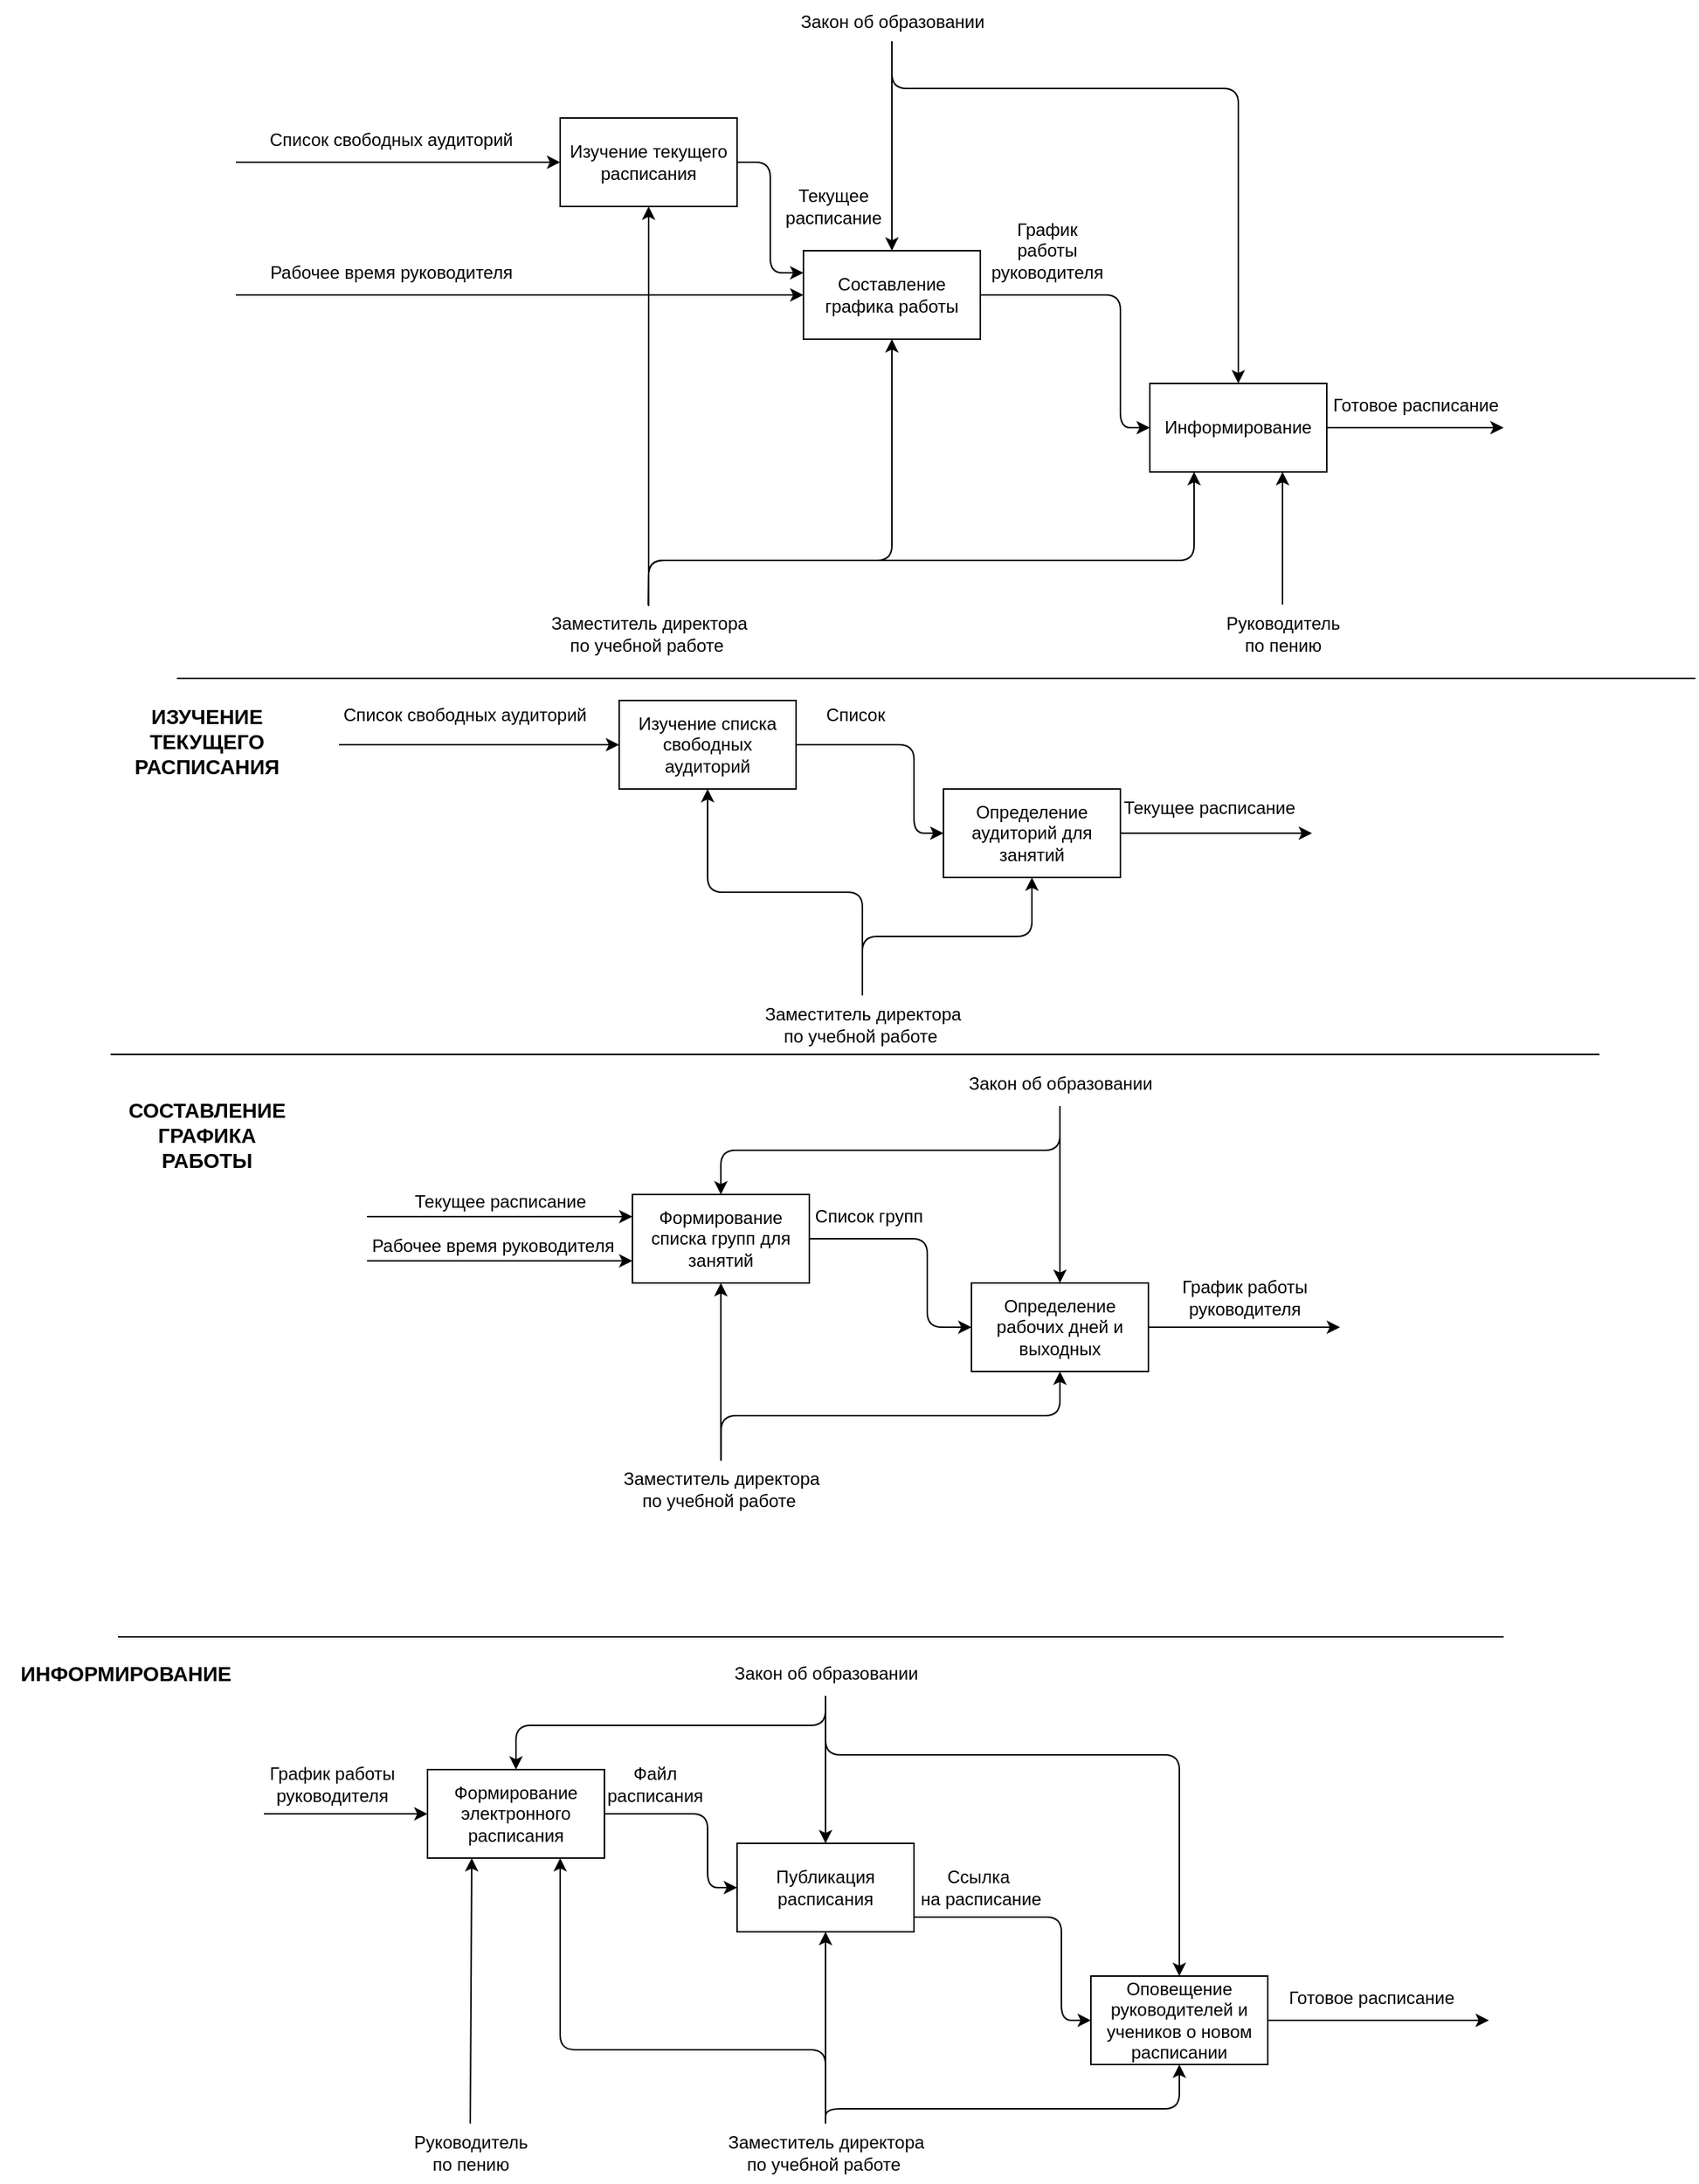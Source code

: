 <mxfile version="24.8.4">
  <diagram name="Страница — 1" id="61obWKptWlQ09NZs3MzU">
    <mxGraphModel dx="1877" dy="603" grid="1" gridSize="10" guides="1" tooltips="1" connect="1" arrows="1" fold="1" page="1" pageScale="1" pageWidth="827" pageHeight="1169" math="0" shadow="0">
      <root>
        <mxCell id="0" />
        <mxCell id="1" parent="0" />
        <mxCell id="VC-thPKfoRn562eEeUEu-22" style="edgeStyle=orthogonalEdgeStyle;rounded=1;orthogonalLoop=1;jettySize=auto;html=1;exitX=1;exitY=0.5;exitDx=0;exitDy=0;entryX=0;entryY=0.25;entryDx=0;entryDy=0;curved=0;" edge="1" parent="1" source="VC-thPKfoRn562eEeUEu-1" target="VC-thPKfoRn562eEeUEu-2">
          <mxGeometry relative="1" as="geometry" />
        </mxCell>
        <mxCell id="VC-thPKfoRn562eEeUEu-1" value="Изучение текущего расписания" style="rounded=0;whiteSpace=wrap;html=1;" vertex="1" parent="1">
          <mxGeometry x="220" y="140" width="120" height="60" as="geometry" />
        </mxCell>
        <mxCell id="VC-thPKfoRn562eEeUEu-25" style="edgeStyle=orthogonalEdgeStyle;rounded=1;orthogonalLoop=1;jettySize=auto;html=1;entryX=0;entryY=0.5;entryDx=0;entryDy=0;curved=0;" edge="1" parent="1" source="VC-thPKfoRn562eEeUEu-2" target="VC-thPKfoRn562eEeUEu-3">
          <mxGeometry relative="1" as="geometry">
            <Array as="points">
              <mxPoint x="600" y="260" />
              <mxPoint x="600" y="350" />
            </Array>
          </mxGeometry>
        </mxCell>
        <mxCell id="VC-thPKfoRn562eEeUEu-2" value="Составление графика работы" style="whiteSpace=wrap;html=1;rounded=0;" vertex="1" parent="1">
          <mxGeometry x="385" y="230" width="120" height="60" as="geometry" />
        </mxCell>
        <mxCell id="VC-thPKfoRn562eEeUEu-11" style="edgeStyle=orthogonalEdgeStyle;rounded=1;orthogonalLoop=1;jettySize=auto;html=1;exitX=1;exitY=0.5;exitDx=0;exitDy=0;" edge="1" parent="1" source="VC-thPKfoRn562eEeUEu-3">
          <mxGeometry relative="1" as="geometry">
            <mxPoint x="860" y="350" as="targetPoint" />
          </mxGeometry>
        </mxCell>
        <mxCell id="VC-thPKfoRn562eEeUEu-3" value="Информирование" style="whiteSpace=wrap;html=1;rounded=0;" vertex="1" parent="1">
          <mxGeometry x="620" y="320" width="120" height="60" as="geometry" />
        </mxCell>
        <mxCell id="VC-thPKfoRn562eEeUEu-4" value="Рабочее время руководителя" style="text;html=1;align=center;verticalAlign=middle;resizable=0;points=[];autosize=1;strokeColor=none;fillColor=none;rounded=1;" vertex="1" parent="1">
          <mxGeometry x="10" y="230" width="190" height="30" as="geometry" />
        </mxCell>
        <mxCell id="VC-thPKfoRn562eEeUEu-5" value="Список свободных аудиторий" style="text;html=1;align=center;verticalAlign=middle;resizable=0;points=[];autosize=1;strokeColor=none;fillColor=none;rounded=1;" vertex="1" parent="1">
          <mxGeometry x="10" y="140" width="190" height="30" as="geometry" />
        </mxCell>
        <mxCell id="VC-thPKfoRn562eEeUEu-6" value="Заместитель директора&lt;br&gt;по учебной работе&amp;nbsp;" style="text;html=1;align=center;verticalAlign=middle;resizable=0;points=[];autosize=1;strokeColor=none;fillColor=none;rounded=1;" vertex="1" parent="1">
          <mxGeometry x="200" y="470" width="160" height="40" as="geometry" />
        </mxCell>
        <mxCell id="VC-thPKfoRn562eEeUEu-18" style="edgeStyle=orthogonalEdgeStyle;rounded=0;orthogonalLoop=1;jettySize=auto;html=1;entryX=0.75;entryY=1;entryDx=0;entryDy=0;" edge="1" parent="1" source="VC-thPKfoRn562eEeUEu-7" target="VC-thPKfoRn562eEeUEu-3">
          <mxGeometry relative="1" as="geometry" />
        </mxCell>
        <mxCell id="VC-thPKfoRn562eEeUEu-7" value="Руководитель&lt;br&gt;по пению" style="text;html=1;align=center;verticalAlign=middle;resizable=0;points=[];autosize=1;strokeColor=none;fillColor=none;rounded=1;" vertex="1" parent="1">
          <mxGeometry x="660" y="470" width="100" height="40" as="geometry" />
        </mxCell>
        <mxCell id="VC-thPKfoRn562eEeUEu-8" value="Закон об образовании" style="text;html=1;align=center;verticalAlign=middle;resizable=0;points=[];autosize=1;strokeColor=none;fillColor=none;rounded=1;" vertex="1" parent="1">
          <mxGeometry x="370" y="60" width="150" height="30" as="geometry" />
        </mxCell>
        <mxCell id="VC-thPKfoRn562eEeUEu-9" value="Готовое расписание" style="text;html=1;align=center;verticalAlign=middle;resizable=0;points=[];autosize=1;strokeColor=none;fillColor=none;rounded=1;" vertex="1" parent="1">
          <mxGeometry x="730" y="320" width="140" height="30" as="geometry" />
        </mxCell>
        <mxCell id="VC-thPKfoRn562eEeUEu-12" value="" style="endArrow=classic;html=1;rounded=1;entryX=0.5;entryY=0;entryDx=0;entryDy=0;" edge="1" parent="1" target="VC-thPKfoRn562eEeUEu-2">
          <mxGeometry width="50" height="50" relative="1" as="geometry">
            <mxPoint x="445" y="90" as="sourcePoint" />
            <mxPoint x="440" y="290" as="targetPoint" />
          </mxGeometry>
        </mxCell>
        <mxCell id="VC-thPKfoRn562eEeUEu-15" value="" style="endArrow=classic;html=1;rounded=1;entryX=0.5;entryY=0;entryDx=0;entryDy=0;" edge="1" parent="1" target="VC-thPKfoRn562eEeUEu-3">
          <mxGeometry width="50" height="50" relative="1" as="geometry">
            <mxPoint x="445" y="88" as="sourcePoint" />
            <mxPoint x="440" y="290" as="targetPoint" />
            <Array as="points">
              <mxPoint x="445" y="120" />
              <mxPoint x="680" y="120" />
            </Array>
          </mxGeometry>
        </mxCell>
        <mxCell id="VC-thPKfoRn562eEeUEu-16" value="" style="endArrow=classic;html=1;rounded=1;exitX=0.5;exitY=0.025;exitDx=0;exitDy=0;exitPerimeter=0;entryX=0.5;entryY=1;entryDx=0;entryDy=0;" edge="1" parent="1" source="VC-thPKfoRn562eEeUEu-6" target="VC-thPKfoRn562eEeUEu-1">
          <mxGeometry width="50" height="50" relative="1" as="geometry">
            <mxPoint x="390" y="340" as="sourcePoint" />
            <mxPoint x="440" y="290" as="targetPoint" />
          </mxGeometry>
        </mxCell>
        <mxCell id="VC-thPKfoRn562eEeUEu-17" value="" style="endArrow=classic;html=1;rounded=1;exitX=0.498;exitY=0.005;exitDx=0;exitDy=0;exitPerimeter=0;entryX=0.5;entryY=1;entryDx=0;entryDy=0;" edge="1" parent="1" source="VC-thPKfoRn562eEeUEu-6" target="VC-thPKfoRn562eEeUEu-2">
          <mxGeometry width="50" height="50" relative="1" as="geometry">
            <mxPoint x="290" y="481" as="sourcePoint" />
            <mxPoint x="290" y="210" as="targetPoint" />
            <Array as="points">
              <mxPoint x="280" y="440" />
              <mxPoint x="445" y="440" />
            </Array>
          </mxGeometry>
        </mxCell>
        <mxCell id="VC-thPKfoRn562eEeUEu-19" value="" style="endArrow=classic;html=1;rounded=1;entryX=0.25;entryY=1;entryDx=0;entryDy=0;curved=0;" edge="1" parent="1" target="VC-thPKfoRn562eEeUEu-3">
          <mxGeometry width="50" height="50" relative="1" as="geometry">
            <mxPoint x="280" y="470" as="sourcePoint" />
            <mxPoint x="440" y="290" as="targetPoint" />
            <Array as="points">
              <mxPoint x="280" y="440" />
              <mxPoint x="650" y="440" />
            </Array>
          </mxGeometry>
        </mxCell>
        <mxCell id="VC-thPKfoRn562eEeUEu-20" value="" style="endArrow=classic;html=1;rounded=0;entryX=0;entryY=0.5;entryDx=0;entryDy=0;" edge="1" parent="1" target="VC-thPKfoRn562eEeUEu-1">
          <mxGeometry width="50" height="50" relative="1" as="geometry">
            <mxPoint y="170" as="sourcePoint" />
            <mxPoint x="440" y="290" as="targetPoint" />
          </mxGeometry>
        </mxCell>
        <mxCell id="VC-thPKfoRn562eEeUEu-21" value="" style="endArrow=classic;html=1;rounded=0;entryX=0;entryY=0.5;entryDx=0;entryDy=0;" edge="1" parent="1" target="VC-thPKfoRn562eEeUEu-2">
          <mxGeometry width="50" height="50" relative="1" as="geometry">
            <mxPoint y="260" as="sourcePoint" />
            <mxPoint x="440" y="290" as="targetPoint" />
          </mxGeometry>
        </mxCell>
        <mxCell id="VC-thPKfoRn562eEeUEu-23" value="Текущее&lt;br&gt;расписание" style="text;html=1;align=center;verticalAlign=middle;resizable=0;points=[];autosize=1;strokeColor=none;fillColor=none;" vertex="1" parent="1">
          <mxGeometry x="360" y="180" width="90" height="40" as="geometry" />
        </mxCell>
        <mxCell id="VC-thPKfoRn562eEeUEu-26" value="График&lt;br&gt;работы &lt;br&gt;руководителя" style="text;html=1;align=center;verticalAlign=middle;resizable=0;points=[];autosize=1;strokeColor=none;fillColor=none;" vertex="1" parent="1">
          <mxGeometry x="500" y="200" width="100" height="60" as="geometry" />
        </mxCell>
        <mxCell id="VC-thPKfoRn562eEeUEu-32" style="edgeStyle=orthogonalEdgeStyle;rounded=1;orthogonalLoop=1;jettySize=auto;html=1;entryX=0;entryY=0.5;entryDx=0;entryDy=0;curved=0;" edge="1" parent="1" source="VC-thPKfoRn562eEeUEu-27" target="VC-thPKfoRn562eEeUEu-28">
          <mxGeometry relative="1" as="geometry">
            <Array as="points">
              <mxPoint x="460" y="565" />
              <mxPoint x="460" y="625" />
            </Array>
          </mxGeometry>
        </mxCell>
        <mxCell id="VC-thPKfoRn562eEeUEu-27" value="Изучение списка свободных аудиторий" style="whiteSpace=wrap;html=1;" vertex="1" parent="1">
          <mxGeometry x="260" y="535" width="120" height="60" as="geometry" />
        </mxCell>
        <mxCell id="VC-thPKfoRn562eEeUEu-34" style="edgeStyle=orthogonalEdgeStyle;rounded=0;orthogonalLoop=1;jettySize=auto;html=1;" edge="1" parent="1" source="VC-thPKfoRn562eEeUEu-28">
          <mxGeometry relative="1" as="geometry">
            <mxPoint x="730" y="625" as="targetPoint" />
          </mxGeometry>
        </mxCell>
        <mxCell id="VC-thPKfoRn562eEeUEu-28" value="Определение аудиторий для занятий" style="whiteSpace=wrap;html=1;" vertex="1" parent="1">
          <mxGeometry x="480" y="595" width="120" height="60" as="geometry" />
        </mxCell>
        <mxCell id="VC-thPKfoRn562eEeUEu-30" style="edgeStyle=orthogonalEdgeStyle;rounded=1;orthogonalLoop=1;jettySize=auto;html=1;entryX=0.5;entryY=1;entryDx=0;entryDy=0;curved=0;" edge="1" parent="1" source="VC-thPKfoRn562eEeUEu-29" target="VC-thPKfoRn562eEeUEu-28">
          <mxGeometry relative="1" as="geometry" />
        </mxCell>
        <mxCell id="VC-thPKfoRn562eEeUEu-31" style="edgeStyle=orthogonalEdgeStyle;rounded=1;orthogonalLoop=1;jettySize=auto;html=1;entryX=0.5;entryY=1;entryDx=0;entryDy=0;curved=0;" edge="1" parent="1" source="VC-thPKfoRn562eEeUEu-29" target="VC-thPKfoRn562eEeUEu-27">
          <mxGeometry relative="1" as="geometry" />
        </mxCell>
        <mxCell id="VC-thPKfoRn562eEeUEu-29" value="Заместитель директора&lt;br&gt;по учебной работе&amp;nbsp;" style="text;html=1;align=center;verticalAlign=middle;resizable=0;points=[];autosize=1;strokeColor=none;fillColor=none;rounded=1;" vertex="1" parent="1">
          <mxGeometry x="345" y="735" width="160" height="40" as="geometry" />
        </mxCell>
        <mxCell id="VC-thPKfoRn562eEeUEu-33" value="Список" style="text;html=1;align=center;verticalAlign=middle;resizable=0;points=[];autosize=1;strokeColor=none;fillColor=none;" vertex="1" parent="1">
          <mxGeometry x="390" y="530" width="60" height="30" as="geometry" />
        </mxCell>
        <mxCell id="VC-thPKfoRn562eEeUEu-35" value="Текущее расписание" style="text;html=1;align=center;verticalAlign=middle;resizable=0;points=[];autosize=1;strokeColor=none;fillColor=none;" vertex="1" parent="1">
          <mxGeometry x="590" y="593" width="140" height="30" as="geometry" />
        </mxCell>
        <mxCell id="VC-thPKfoRn562eEeUEu-37" value="" style="endArrow=classic;html=1;rounded=0;entryX=0;entryY=0.5;entryDx=0;entryDy=0;" edge="1" parent="1" target="VC-thPKfoRn562eEeUEu-27">
          <mxGeometry width="50" height="50" relative="1" as="geometry">
            <mxPoint x="70" y="565" as="sourcePoint" />
            <mxPoint x="510" y="585" as="targetPoint" />
          </mxGeometry>
        </mxCell>
        <mxCell id="VC-thPKfoRn562eEeUEu-38" value="Список свободных аудиторий" style="text;html=1;align=center;verticalAlign=middle;resizable=0;points=[];autosize=1;strokeColor=none;fillColor=none;rounded=1;" vertex="1" parent="1">
          <mxGeometry x="60" y="530" width="190" height="30" as="geometry" />
        </mxCell>
        <mxCell id="VC-thPKfoRn562eEeUEu-39" value="Определение рабочих дней и выходных" style="whiteSpace=wrap;html=1;" vertex="1" parent="1">
          <mxGeometry x="499" y="930" width="120" height="60" as="geometry" />
        </mxCell>
        <mxCell id="VC-thPKfoRn562eEeUEu-45" style="edgeStyle=orthogonalEdgeStyle;rounded=0;orthogonalLoop=1;jettySize=auto;html=1;exitX=1;exitY=0.5;exitDx=0;exitDy=0;" edge="1" parent="1" source="VC-thPKfoRn562eEeUEu-39">
          <mxGeometry relative="1" as="geometry">
            <mxPoint x="749" y="960" as="targetPoint" />
          </mxGeometry>
        </mxCell>
        <mxCell id="VC-thPKfoRn562eEeUEu-47" style="edgeStyle=orthogonalEdgeStyle;rounded=1;orthogonalLoop=1;jettySize=auto;html=1;entryX=0;entryY=0.5;entryDx=0;entryDy=0;curved=0;" edge="1" parent="1" source="VC-thPKfoRn562eEeUEu-40" target="VC-thPKfoRn562eEeUEu-39">
          <mxGeometry relative="1" as="geometry">
            <Array as="points">
              <mxPoint x="469" y="900" />
              <mxPoint x="469" y="960" />
            </Array>
          </mxGeometry>
        </mxCell>
        <mxCell id="VC-thPKfoRn562eEeUEu-40" value="Формирование списка групп для занятий" style="whiteSpace=wrap;html=1;" vertex="1" parent="1">
          <mxGeometry x="269" y="870" width="120" height="60" as="geometry" />
        </mxCell>
        <mxCell id="VC-thPKfoRn562eEeUEu-41" value="" style="endArrow=none;html=1;rounded=0;" edge="1" parent="1">
          <mxGeometry width="50" height="50" relative="1" as="geometry">
            <mxPoint x="-40" y="520" as="sourcePoint" />
            <mxPoint x="990" y="520" as="targetPoint" />
          </mxGeometry>
        </mxCell>
        <mxCell id="VC-thPKfoRn562eEeUEu-42" value="" style="endArrow=none;html=1;rounded=0;" edge="1" parent="1">
          <mxGeometry width="50" height="50" relative="1" as="geometry">
            <mxPoint x="-85" y="775" as="sourcePoint" />
            <mxPoint x="925" y="775" as="targetPoint" />
          </mxGeometry>
        </mxCell>
        <mxCell id="VC-thPKfoRn562eEeUEu-44" value="Список групп" style="text;html=1;align=center;verticalAlign=middle;resizable=0;points=[];autosize=1;strokeColor=none;fillColor=none;" vertex="1" parent="1">
          <mxGeometry x="379" y="870" width="100" height="30" as="geometry" />
        </mxCell>
        <mxCell id="VC-thPKfoRn562eEeUEu-46" value="График работы&lt;br&gt;руководителя" style="text;html=1;align=center;verticalAlign=middle;resizable=0;points=[];autosize=1;strokeColor=none;fillColor=none;" vertex="1" parent="1">
          <mxGeometry x="629" y="920" width="110" height="40" as="geometry" />
        </mxCell>
        <mxCell id="VC-thPKfoRn562eEeUEu-49" style="edgeStyle=orthogonalEdgeStyle;rounded=1;orthogonalLoop=1;jettySize=auto;html=1;entryX=0.5;entryY=0;entryDx=0;entryDy=0;curved=0;" edge="1" parent="1" target="VC-thPKfoRn562eEeUEu-40">
          <mxGeometry relative="1" as="geometry">
            <mxPoint x="559" y="811" as="sourcePoint" />
            <Array as="points">
              <mxPoint x="559" y="811" />
              <mxPoint x="559" y="840" />
              <mxPoint x="329" y="840" />
            </Array>
          </mxGeometry>
        </mxCell>
        <mxCell id="VC-thPKfoRn562eEeUEu-50" style="edgeStyle=orthogonalEdgeStyle;rounded=1;orthogonalLoop=1;jettySize=auto;html=1;entryX=0.5;entryY=0;entryDx=0;entryDy=0;curved=0;" edge="1" parent="1" source="VC-thPKfoRn562eEeUEu-48" target="VC-thPKfoRn562eEeUEu-39">
          <mxGeometry relative="1" as="geometry">
            <Array as="points">
              <mxPoint x="559" y="840" />
              <mxPoint x="559" y="840" />
            </Array>
          </mxGeometry>
        </mxCell>
        <mxCell id="VC-thPKfoRn562eEeUEu-48" value="Закон об образовании" style="text;html=1;align=center;verticalAlign=middle;resizable=0;points=[];autosize=1;strokeColor=none;fillColor=none;" vertex="1" parent="1">
          <mxGeometry x="484" y="780" width="150" height="30" as="geometry" />
        </mxCell>
        <mxCell id="VC-thPKfoRn562eEeUEu-52" style="edgeStyle=orthogonalEdgeStyle;rounded=1;orthogonalLoop=1;jettySize=auto;html=1;entryX=0.5;entryY=1;entryDx=0;entryDy=0;curved=0;" edge="1" parent="1" source="VC-thPKfoRn562eEeUEu-51" target="VC-thPKfoRn562eEeUEu-40">
          <mxGeometry relative="1" as="geometry" />
        </mxCell>
        <mxCell id="VC-thPKfoRn562eEeUEu-53" style="edgeStyle=orthogonalEdgeStyle;rounded=1;orthogonalLoop=1;jettySize=auto;html=1;entryX=0.5;entryY=1;entryDx=0;entryDy=0;exitX=0.501;exitY=0.015;exitDx=0;exitDy=0;exitPerimeter=0;curved=0;" edge="1" parent="1" source="VC-thPKfoRn562eEeUEu-51" target="VC-thPKfoRn562eEeUEu-39">
          <mxGeometry relative="1" as="geometry" />
        </mxCell>
        <mxCell id="VC-thPKfoRn562eEeUEu-51" value="Заместитель директора&lt;br&gt;по учебной работе&amp;nbsp;" style="text;html=1;align=center;verticalAlign=middle;resizable=0;points=[];autosize=1;strokeColor=none;fillColor=none;rounded=1;" vertex="1" parent="1">
          <mxGeometry x="249" y="1050" width="160" height="40" as="geometry" />
        </mxCell>
        <mxCell id="VC-thPKfoRn562eEeUEu-54" value="" style="endArrow=classic;html=1;rounded=0;entryX=0;entryY=0.25;entryDx=0;entryDy=0;" edge="1" parent="1" target="VC-thPKfoRn562eEeUEu-40">
          <mxGeometry width="50" height="50" relative="1" as="geometry">
            <mxPoint x="89" y="885" as="sourcePoint" />
            <mxPoint x="499" y="910" as="targetPoint" />
          </mxGeometry>
        </mxCell>
        <mxCell id="VC-thPKfoRn562eEeUEu-55" value="Текущее расписание" style="text;html=1;align=center;verticalAlign=middle;resizable=0;points=[];autosize=1;strokeColor=none;fillColor=none;" vertex="1" parent="1">
          <mxGeometry x="109" y="860" width="140" height="30" as="geometry" />
        </mxCell>
        <mxCell id="VC-thPKfoRn562eEeUEu-56" value="" style="endArrow=classic;html=1;rounded=0;entryX=0;entryY=0.75;entryDx=0;entryDy=0;" edge="1" parent="1" target="VC-thPKfoRn562eEeUEu-40">
          <mxGeometry width="50" height="50" relative="1" as="geometry">
            <mxPoint x="89" y="915" as="sourcePoint" />
            <mxPoint x="279" y="895" as="targetPoint" />
          </mxGeometry>
        </mxCell>
        <mxCell id="VC-thPKfoRn562eEeUEu-57" value="Рабочее время руководителя" style="text;html=1;align=center;verticalAlign=middle;resizable=0;points=[];autosize=1;strokeColor=none;fillColor=none;" vertex="1" parent="1">
          <mxGeometry x="79" y="890" width="190" height="30" as="geometry" />
        </mxCell>
        <mxCell id="VC-thPKfoRn562eEeUEu-70" style="edgeStyle=orthogonalEdgeStyle;rounded=1;orthogonalLoop=1;jettySize=auto;html=1;entryX=0;entryY=0.5;entryDx=0;entryDy=0;curved=0;" edge="1" parent="1" source="VC-thPKfoRn562eEeUEu-58" target="VC-thPKfoRn562eEeUEu-63">
          <mxGeometry relative="1" as="geometry">
            <Array as="points">
              <mxPoint x="320" y="1290" />
              <mxPoint x="320" y="1340" />
            </Array>
          </mxGeometry>
        </mxCell>
        <mxCell id="VC-thPKfoRn562eEeUEu-58" value="Формирование электронного расписания" style="rounded=0;whiteSpace=wrap;html=1;" vertex="1" parent="1">
          <mxGeometry x="130" y="1260" width="120" height="60" as="geometry" />
        </mxCell>
        <mxCell id="VC-thPKfoRn562eEeUEu-59" value="&lt;b&gt;&lt;font style=&quot;font-size: 14px;&quot;&gt;ИЗУЧЕНИЕ &lt;br&gt;ТЕКУЩЕГО &lt;br&gt;РАСПИСАНИЯ&lt;/font&gt;&lt;/b&gt;" style="text;html=1;align=center;verticalAlign=middle;resizable=0;points=[];autosize=1;strokeColor=none;fillColor=none;" vertex="1" parent="1">
          <mxGeometry x="-80" y="533" width="120" height="60" as="geometry" />
        </mxCell>
        <mxCell id="VC-thPKfoRn562eEeUEu-60" value="&lt;span style=&quot;font-size: 14px;&quot;&gt;&lt;b&gt;СОСТАВЛЕНИЕ&lt;br&gt;ГРАФИКА&lt;br&gt;РАБОТЫ&lt;/b&gt;&lt;/span&gt;" style="text;html=1;align=center;verticalAlign=middle;resizable=0;points=[];autosize=1;strokeColor=none;fillColor=none;" vertex="1" parent="1">
          <mxGeometry x="-85" y="800" width="130" height="60" as="geometry" />
        </mxCell>
        <mxCell id="VC-thPKfoRn562eEeUEu-61" value="" style="endArrow=none;html=1;rounded=0;" edge="1" parent="1">
          <mxGeometry width="50" height="50" relative="1" as="geometry">
            <mxPoint x="-80" y="1170" as="sourcePoint" />
            <mxPoint x="860" y="1170" as="targetPoint" />
          </mxGeometry>
        </mxCell>
        <mxCell id="VC-thPKfoRn562eEeUEu-62" value="&lt;span style=&quot;font-size: 14px;&quot;&gt;&lt;b&gt;ИНФОРМИРОВАНИЕ&lt;/b&gt;&lt;/span&gt;" style="text;html=1;align=center;verticalAlign=middle;resizable=0;points=[];autosize=1;strokeColor=none;fillColor=none;" vertex="1" parent="1">
          <mxGeometry x="-160" y="1180" width="170" height="30" as="geometry" />
        </mxCell>
        <mxCell id="VC-thPKfoRn562eEeUEu-69" style="edgeStyle=orthogonalEdgeStyle;rounded=1;orthogonalLoop=1;jettySize=auto;html=1;entryX=0;entryY=0.5;entryDx=0;entryDy=0;curved=0;" edge="1" parent="1" source="VC-thPKfoRn562eEeUEu-63" target="VC-thPKfoRn562eEeUEu-64">
          <mxGeometry relative="1" as="geometry">
            <Array as="points">
              <mxPoint x="560" y="1360" />
              <mxPoint x="560" y="1430" />
            </Array>
          </mxGeometry>
        </mxCell>
        <mxCell id="VC-thPKfoRn562eEeUEu-63" value="Публикация расписания" style="whiteSpace=wrap;html=1;" vertex="1" parent="1">
          <mxGeometry x="340" y="1310" width="120" height="60" as="geometry" />
        </mxCell>
        <mxCell id="VC-thPKfoRn562eEeUEu-67" style="edgeStyle=orthogonalEdgeStyle;rounded=0;orthogonalLoop=1;jettySize=auto;html=1;" edge="1" parent="1" source="VC-thPKfoRn562eEeUEu-64">
          <mxGeometry relative="1" as="geometry">
            <mxPoint x="850" y="1430" as="targetPoint" />
          </mxGeometry>
        </mxCell>
        <mxCell id="VC-thPKfoRn562eEeUEu-64" value="Оповещение руководителей и учеников о новом расписании" style="whiteSpace=wrap;html=1;" vertex="1" parent="1">
          <mxGeometry x="580" y="1400" width="120" height="60" as="geometry" />
        </mxCell>
        <mxCell id="VC-thPKfoRn562eEeUEu-65" value="" style="endArrow=classic;html=1;rounded=0;entryX=0;entryY=0.5;entryDx=0;entryDy=0;" edge="1" parent="1" target="VC-thPKfoRn562eEeUEu-58">
          <mxGeometry width="50" height="50" relative="1" as="geometry">
            <mxPoint x="19" y="1290" as="sourcePoint" />
            <mxPoint x="389" y="1390" as="targetPoint" />
          </mxGeometry>
        </mxCell>
        <mxCell id="VC-thPKfoRn562eEeUEu-66" value="График работы&lt;br&gt;руководителя" style="text;html=1;align=center;verticalAlign=middle;resizable=0;points=[];autosize=1;strokeColor=none;fillColor=none;" vertex="1" parent="1">
          <mxGeometry x="10" y="1250" width="110" height="40" as="geometry" />
        </mxCell>
        <mxCell id="VC-thPKfoRn562eEeUEu-68" value="Готовое расписание" style="text;html=1;align=center;verticalAlign=middle;resizable=0;points=[];autosize=1;strokeColor=none;fillColor=none;" vertex="1" parent="1">
          <mxGeometry x="700" y="1400" width="140" height="30" as="geometry" />
        </mxCell>
        <mxCell id="VC-thPKfoRn562eEeUEu-72" style="edgeStyle=orthogonalEdgeStyle;rounded=1;orthogonalLoop=1;jettySize=auto;html=1;entryX=0.5;entryY=1;entryDx=0;entryDy=0;curved=0;" edge="1" parent="1" source="VC-thPKfoRn562eEeUEu-71" target="VC-thPKfoRn562eEeUEu-63">
          <mxGeometry relative="1" as="geometry" />
        </mxCell>
        <mxCell id="VC-thPKfoRn562eEeUEu-73" style="edgeStyle=orthogonalEdgeStyle;rounded=1;orthogonalLoop=1;jettySize=auto;html=1;entryX=0.5;entryY=1;entryDx=0;entryDy=0;curved=0;" edge="1" parent="1" source="VC-thPKfoRn562eEeUEu-71" target="VC-thPKfoRn562eEeUEu-64">
          <mxGeometry relative="1" as="geometry">
            <Array as="points">
              <mxPoint x="400" y="1490" />
              <mxPoint x="640" y="1490" />
            </Array>
          </mxGeometry>
        </mxCell>
        <mxCell id="VC-thPKfoRn562eEeUEu-74" style="edgeStyle=orthogonalEdgeStyle;rounded=1;orthogonalLoop=1;jettySize=auto;html=1;entryX=0.75;entryY=1;entryDx=0;entryDy=0;curved=0;" edge="1" parent="1" source="VC-thPKfoRn562eEeUEu-71" target="VC-thPKfoRn562eEeUEu-58">
          <mxGeometry relative="1" as="geometry">
            <Array as="points">
              <mxPoint x="400" y="1450" />
              <mxPoint x="220" y="1450" />
            </Array>
          </mxGeometry>
        </mxCell>
        <mxCell id="VC-thPKfoRn562eEeUEu-71" value="Заместитель директора&lt;br&gt;по учебной работе&amp;nbsp;" style="text;html=1;align=center;verticalAlign=middle;resizable=0;points=[];autosize=1;strokeColor=none;fillColor=none;rounded=1;" vertex="1" parent="1">
          <mxGeometry x="320" y="1500" width="160" height="40" as="geometry" />
        </mxCell>
        <mxCell id="VC-thPKfoRn562eEeUEu-75" value="Руководитель&lt;br&gt;по пению" style="text;html=1;align=center;verticalAlign=middle;resizable=0;points=[];autosize=1;strokeColor=none;fillColor=none;" vertex="1" parent="1">
          <mxGeometry x="109" y="1500" width="100" height="40" as="geometry" />
        </mxCell>
        <mxCell id="VC-thPKfoRn562eEeUEu-76" value="" style="endArrow=classic;html=1;rounded=0;entryX=0.25;entryY=1;entryDx=0;entryDy=0;exitX=0.5;exitY=0;exitDx=0;exitDy=0;exitPerimeter=0;" edge="1" parent="1" source="VC-thPKfoRn562eEeUEu-75" target="VC-thPKfoRn562eEeUEu-58">
          <mxGeometry width="50" height="50" relative="1" as="geometry">
            <mxPoint x="190" y="1510" as="sourcePoint" />
            <mxPoint x="370" y="1450" as="targetPoint" />
          </mxGeometry>
        </mxCell>
        <mxCell id="VC-thPKfoRn562eEeUEu-79" style="edgeStyle=orthogonalEdgeStyle;rounded=0;orthogonalLoop=1;jettySize=auto;html=1;entryX=0.5;entryY=0;entryDx=0;entryDy=0;" edge="1" parent="1" source="VC-thPKfoRn562eEeUEu-77" target="VC-thPKfoRn562eEeUEu-63">
          <mxGeometry relative="1" as="geometry" />
        </mxCell>
        <mxCell id="VC-thPKfoRn562eEeUEu-80" style="edgeStyle=orthogonalEdgeStyle;rounded=1;orthogonalLoop=1;jettySize=auto;html=1;entryX=0.5;entryY=0;entryDx=0;entryDy=0;curved=0;" edge="1" parent="1" source="VC-thPKfoRn562eEeUEu-77" target="VC-thPKfoRn562eEeUEu-58">
          <mxGeometry relative="1" as="geometry">
            <Array as="points">
              <mxPoint x="400" y="1230" />
              <mxPoint x="190" y="1230" />
            </Array>
          </mxGeometry>
        </mxCell>
        <mxCell id="VC-thPKfoRn562eEeUEu-81" style="edgeStyle=orthogonalEdgeStyle;rounded=1;orthogonalLoop=1;jettySize=auto;html=1;entryX=0.5;entryY=0;entryDx=0;entryDy=0;curved=0;" edge="1" parent="1" source="VC-thPKfoRn562eEeUEu-77" target="VC-thPKfoRn562eEeUEu-64">
          <mxGeometry relative="1" as="geometry">
            <Array as="points">
              <mxPoint x="400" y="1250" />
              <mxPoint x="640" y="1250" />
            </Array>
          </mxGeometry>
        </mxCell>
        <mxCell id="VC-thPKfoRn562eEeUEu-77" value="Закон об образовании" style="text;html=1;align=center;verticalAlign=middle;resizable=0;points=[];autosize=1;strokeColor=none;fillColor=none;" vertex="1" parent="1">
          <mxGeometry x="325" y="1180" width="150" height="30" as="geometry" />
        </mxCell>
        <mxCell id="VC-thPKfoRn562eEeUEu-82" value="Файл &lt;br&gt;расписания" style="text;html=1;align=center;verticalAlign=middle;resizable=0;points=[];autosize=1;strokeColor=none;fillColor=none;" vertex="1" parent="1">
          <mxGeometry x="239" y="1250" width="90" height="40" as="geometry" />
        </mxCell>
        <mxCell id="VC-thPKfoRn562eEeUEu-83" value="Ссылка&amp;nbsp;&lt;br&gt;на расписание" style="text;html=1;align=center;verticalAlign=middle;resizable=0;points=[];autosize=1;strokeColor=none;fillColor=none;" vertex="1" parent="1">
          <mxGeometry x="450" y="1320" width="110" height="40" as="geometry" />
        </mxCell>
      </root>
    </mxGraphModel>
  </diagram>
</mxfile>
